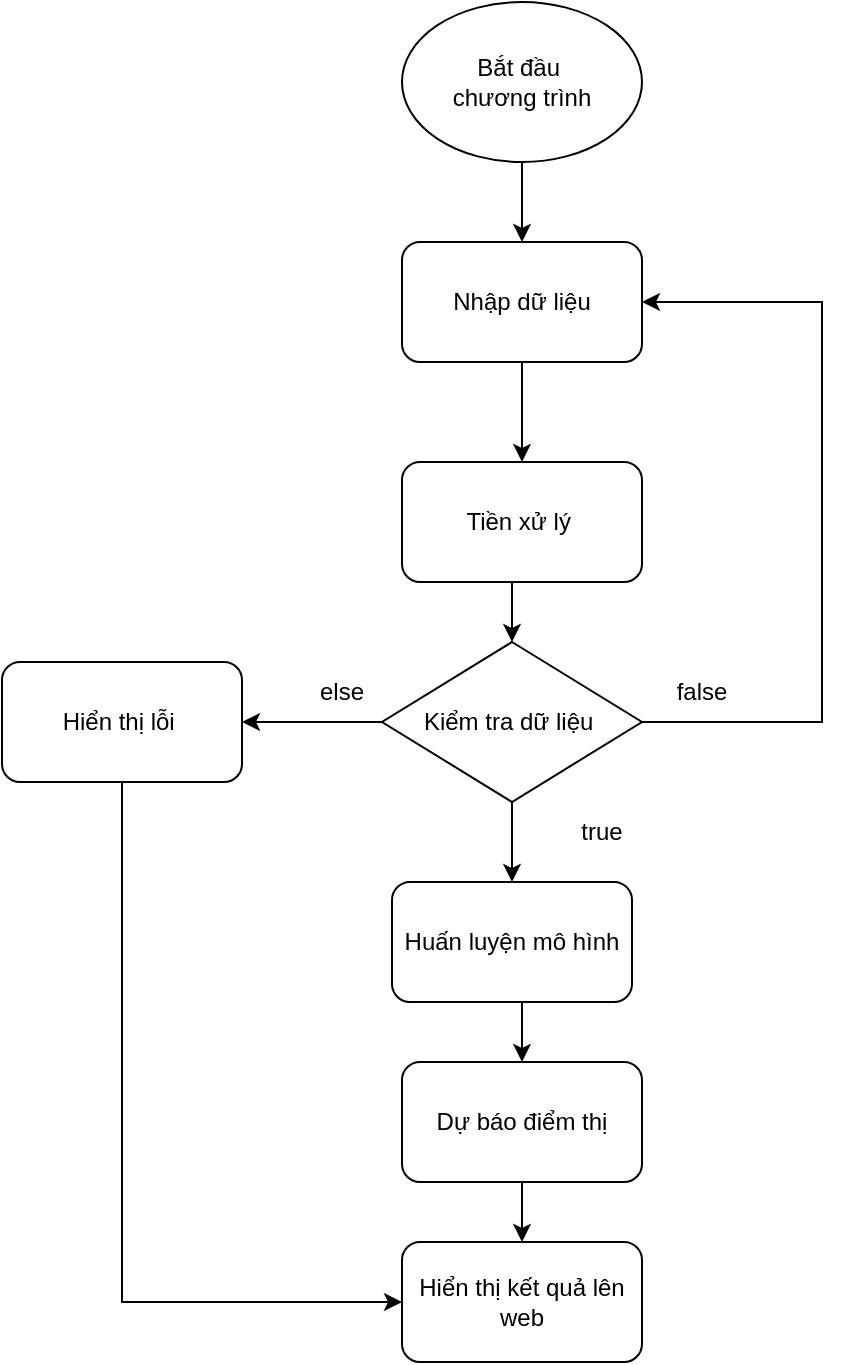 <mxfile version="27.1.0">
  <diagram name="Page-1" id="MlTuvunSZFSGc8AT-wvJ">
    <mxGraphModel dx="1297" dy="1867" grid="1" gridSize="10" guides="1" tooltips="1" connect="1" arrows="1" fold="1" page="1" pageScale="1" pageWidth="850" pageHeight="1100" math="0" shadow="0">
      <root>
        <mxCell id="0" />
        <mxCell id="1" parent="0" />
        <mxCell id="f6GtVT067pzlv3JShF3I-6" style="edgeStyle=orthogonalEdgeStyle;rounded=0;orthogonalLoop=1;jettySize=auto;html=1;exitX=0.5;exitY=1;exitDx=0;exitDy=0;entryX=0.5;entryY=0;entryDx=0;entryDy=0;" parent="1" source="f6GtVT067pzlv3JShF3I-1" target="f6GtVT067pzlv3JShF3I-2" edge="1">
          <mxGeometry relative="1" as="geometry" />
        </mxCell>
        <mxCell id="f6GtVT067pzlv3JShF3I-1" value="Nhập dữ liệu" style="rounded=1;whiteSpace=wrap;html=1;" parent="1" vertex="1">
          <mxGeometry x="280" y="40" width="120" height="60" as="geometry" />
        </mxCell>
        <mxCell id="f6GtVT067pzlv3JShF3I-13" style="edgeStyle=orthogonalEdgeStyle;rounded=0;orthogonalLoop=1;jettySize=auto;html=1;exitX=0.5;exitY=1;exitDx=0;exitDy=0;entryX=0.5;entryY=0;entryDx=0;entryDy=0;" parent="1" source="f6GtVT067pzlv3JShF3I-2" target="f6GtVT067pzlv3JShF3I-10" edge="1">
          <mxGeometry relative="1" as="geometry" />
        </mxCell>
        <mxCell id="f6GtVT067pzlv3JShF3I-2" value="Tiền xử lý&amp;nbsp;" style="rounded=1;whiteSpace=wrap;html=1;" parent="1" vertex="1">
          <mxGeometry x="280" y="150" width="120" height="60" as="geometry" />
        </mxCell>
        <mxCell id="f6GtVT067pzlv3JShF3I-24" style="edgeStyle=orthogonalEdgeStyle;rounded=0;orthogonalLoop=1;jettySize=auto;html=1;exitX=0.5;exitY=1;exitDx=0;exitDy=0;entryX=0.5;entryY=0;entryDx=0;entryDy=0;" parent="1" source="f6GtVT067pzlv3JShF3I-3" target="f6GtVT067pzlv3JShF3I-5" edge="1">
          <mxGeometry relative="1" as="geometry" />
        </mxCell>
        <mxCell id="f6GtVT067pzlv3JShF3I-3" value="Dự báo điểm thị" style="rounded=1;whiteSpace=wrap;html=1;" parent="1" vertex="1">
          <mxGeometry x="280" y="450" width="120" height="60" as="geometry" />
        </mxCell>
        <mxCell id="f6GtVT067pzlv3JShF3I-23" style="edgeStyle=orthogonalEdgeStyle;rounded=0;orthogonalLoop=1;jettySize=auto;html=1;exitX=0.5;exitY=1;exitDx=0;exitDy=0;entryX=0.5;entryY=0;entryDx=0;entryDy=0;" parent="1" source="f6GtVT067pzlv3JShF3I-4" target="f6GtVT067pzlv3JShF3I-3" edge="1">
          <mxGeometry relative="1" as="geometry" />
        </mxCell>
        <mxCell id="f6GtVT067pzlv3JShF3I-4" value="Huấn luyện mô hình" style="rounded=1;whiteSpace=wrap;html=1;" parent="1" vertex="1">
          <mxGeometry x="275" y="360" width="120" height="60" as="geometry" />
        </mxCell>
        <mxCell id="f6GtVT067pzlv3JShF3I-5" value="Hiển thị kết quả lên web" style="rounded=1;whiteSpace=wrap;html=1;" parent="1" vertex="1">
          <mxGeometry x="280" y="540" width="120" height="60" as="geometry" />
        </mxCell>
        <mxCell id="f6GtVT067pzlv3JShF3I-14" style="edgeStyle=orthogonalEdgeStyle;rounded=0;orthogonalLoop=1;jettySize=auto;html=1;exitX=1;exitY=0.5;exitDx=0;exitDy=0;entryX=1;entryY=0.5;entryDx=0;entryDy=0;" parent="1" source="f6GtVT067pzlv3JShF3I-10" target="f6GtVT067pzlv3JShF3I-1" edge="1">
          <mxGeometry relative="1" as="geometry">
            <Array as="points">
              <mxPoint x="490" y="280" />
              <mxPoint x="490" y="70" />
            </Array>
          </mxGeometry>
        </mxCell>
        <mxCell id="f6GtVT067pzlv3JShF3I-20" style="edgeStyle=orthogonalEdgeStyle;rounded=0;orthogonalLoop=1;jettySize=auto;html=1;exitX=0;exitY=0.5;exitDx=0;exitDy=0;entryX=1;entryY=0.5;entryDx=0;entryDy=0;" parent="1" source="f6GtVT067pzlv3JShF3I-10" target="f6GtVT067pzlv3JShF3I-19" edge="1">
          <mxGeometry relative="1" as="geometry" />
        </mxCell>
        <mxCell id="f6GtVT067pzlv3JShF3I-22" style="edgeStyle=orthogonalEdgeStyle;rounded=0;orthogonalLoop=1;jettySize=auto;html=1;exitX=0.5;exitY=1;exitDx=0;exitDy=0;entryX=0.5;entryY=0;entryDx=0;entryDy=0;" parent="1" source="f6GtVT067pzlv3JShF3I-10" target="f6GtVT067pzlv3JShF3I-4" edge="1">
          <mxGeometry relative="1" as="geometry" />
        </mxCell>
        <mxCell id="f6GtVT067pzlv3JShF3I-10" value="Kiểm tra dữ liệu&amp;nbsp;" style="rhombus;whiteSpace=wrap;html=1;" parent="1" vertex="1">
          <mxGeometry x="270" y="240" width="130" height="80" as="geometry" />
        </mxCell>
        <mxCell id="f6GtVT067pzlv3JShF3I-12" style="edgeStyle=orthogonalEdgeStyle;rounded=0;orthogonalLoop=1;jettySize=auto;html=1;exitX=0.5;exitY=1;exitDx=0;exitDy=0;entryX=0.5;entryY=0;entryDx=0;entryDy=0;" parent="1" source="f6GtVT067pzlv3JShF3I-11" target="f6GtVT067pzlv3JShF3I-1" edge="1">
          <mxGeometry relative="1" as="geometry" />
        </mxCell>
        <mxCell id="f6GtVT067pzlv3JShF3I-11" value="Bắt đầu&amp;nbsp;&lt;div&gt;chương trình&lt;/div&gt;" style="ellipse;whiteSpace=wrap;html=1;" parent="1" vertex="1">
          <mxGeometry x="280" y="-80" width="120" height="80" as="geometry" />
        </mxCell>
        <mxCell id="f6GtVT067pzlv3JShF3I-21" style="edgeStyle=orthogonalEdgeStyle;rounded=0;orthogonalLoop=1;jettySize=auto;html=1;exitX=0.5;exitY=1;exitDx=0;exitDy=0;entryX=0;entryY=0.5;entryDx=0;entryDy=0;" parent="1" source="f6GtVT067pzlv3JShF3I-19" target="f6GtVT067pzlv3JShF3I-5" edge="1">
          <mxGeometry relative="1" as="geometry" />
        </mxCell>
        <mxCell id="f6GtVT067pzlv3JShF3I-19" value="Hiển thị lỗi&amp;nbsp;" style="rounded=1;whiteSpace=wrap;html=1;" parent="1" vertex="1">
          <mxGeometry x="80" y="250" width="120" height="60" as="geometry" />
        </mxCell>
        <mxCell id="f6GtVT067pzlv3JShF3I-25" value="false" style="text;html=1;align=center;verticalAlign=middle;whiteSpace=wrap;rounded=0;" parent="1" vertex="1">
          <mxGeometry x="400" y="250" width="60" height="30" as="geometry" />
        </mxCell>
        <mxCell id="f6GtVT067pzlv3JShF3I-26" value="true" style="text;html=1;align=center;verticalAlign=middle;whiteSpace=wrap;rounded=0;" parent="1" vertex="1">
          <mxGeometry x="350" y="320" width="60" height="30" as="geometry" />
        </mxCell>
        <mxCell id="f6GtVT067pzlv3JShF3I-27" value="else" style="text;html=1;align=center;verticalAlign=middle;whiteSpace=wrap;rounded=0;" parent="1" vertex="1">
          <mxGeometry x="220" y="250" width="60" height="30" as="geometry" />
        </mxCell>
      </root>
    </mxGraphModel>
  </diagram>
</mxfile>
